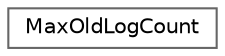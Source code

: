 digraph "类继承关系图"
{
 // LATEX_PDF_SIZE
  bgcolor="transparent";
  edge [fontname=Helvetica,fontsize=10,labelfontname=Helvetica,labelfontsize=10];
  node [fontname=Helvetica,fontsize=10,shape=box,height=0.2,width=0.4];
  rankdir="LR";
  Node0 [id="Node000000",label="MaxOldLogCount",height=0.2,width=0.4,color="grey40", fillcolor="white", style="filled",URL="$struct_qs_logging_1_1_max_old_log_count.html",tooltip=" "];
}
